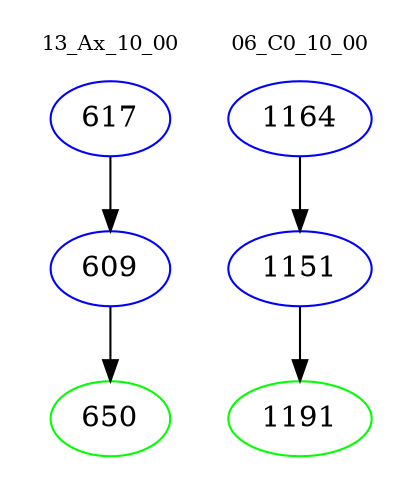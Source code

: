digraph{
subgraph cluster_0 {
color = white
label = "13_Ax_10_00";
fontsize=10;
T0_617 [label="617", color="blue"]
T0_617 -> T0_609 [color="black"]
T0_609 [label="609", color="blue"]
T0_609 -> T0_650 [color="black"]
T0_650 [label="650", color="green"]
}
subgraph cluster_1 {
color = white
label = "06_C0_10_00";
fontsize=10;
T1_1164 [label="1164", color="blue"]
T1_1164 -> T1_1151 [color="black"]
T1_1151 [label="1151", color="blue"]
T1_1151 -> T1_1191 [color="black"]
T1_1191 [label="1191", color="green"]
}
}
